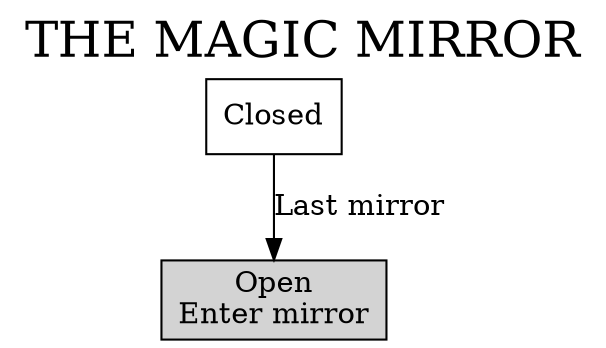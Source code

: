 digraph {
  label="THE MAGIC MIRROR";
  labelloc=t;
  fontsize=24;
  node [shape=box];
  closed [label="Closed"];
  open [label="Open\nEnter mirror",bgcolor="black",style="filled"];
  closed -> open [label="Last mirror"];
}